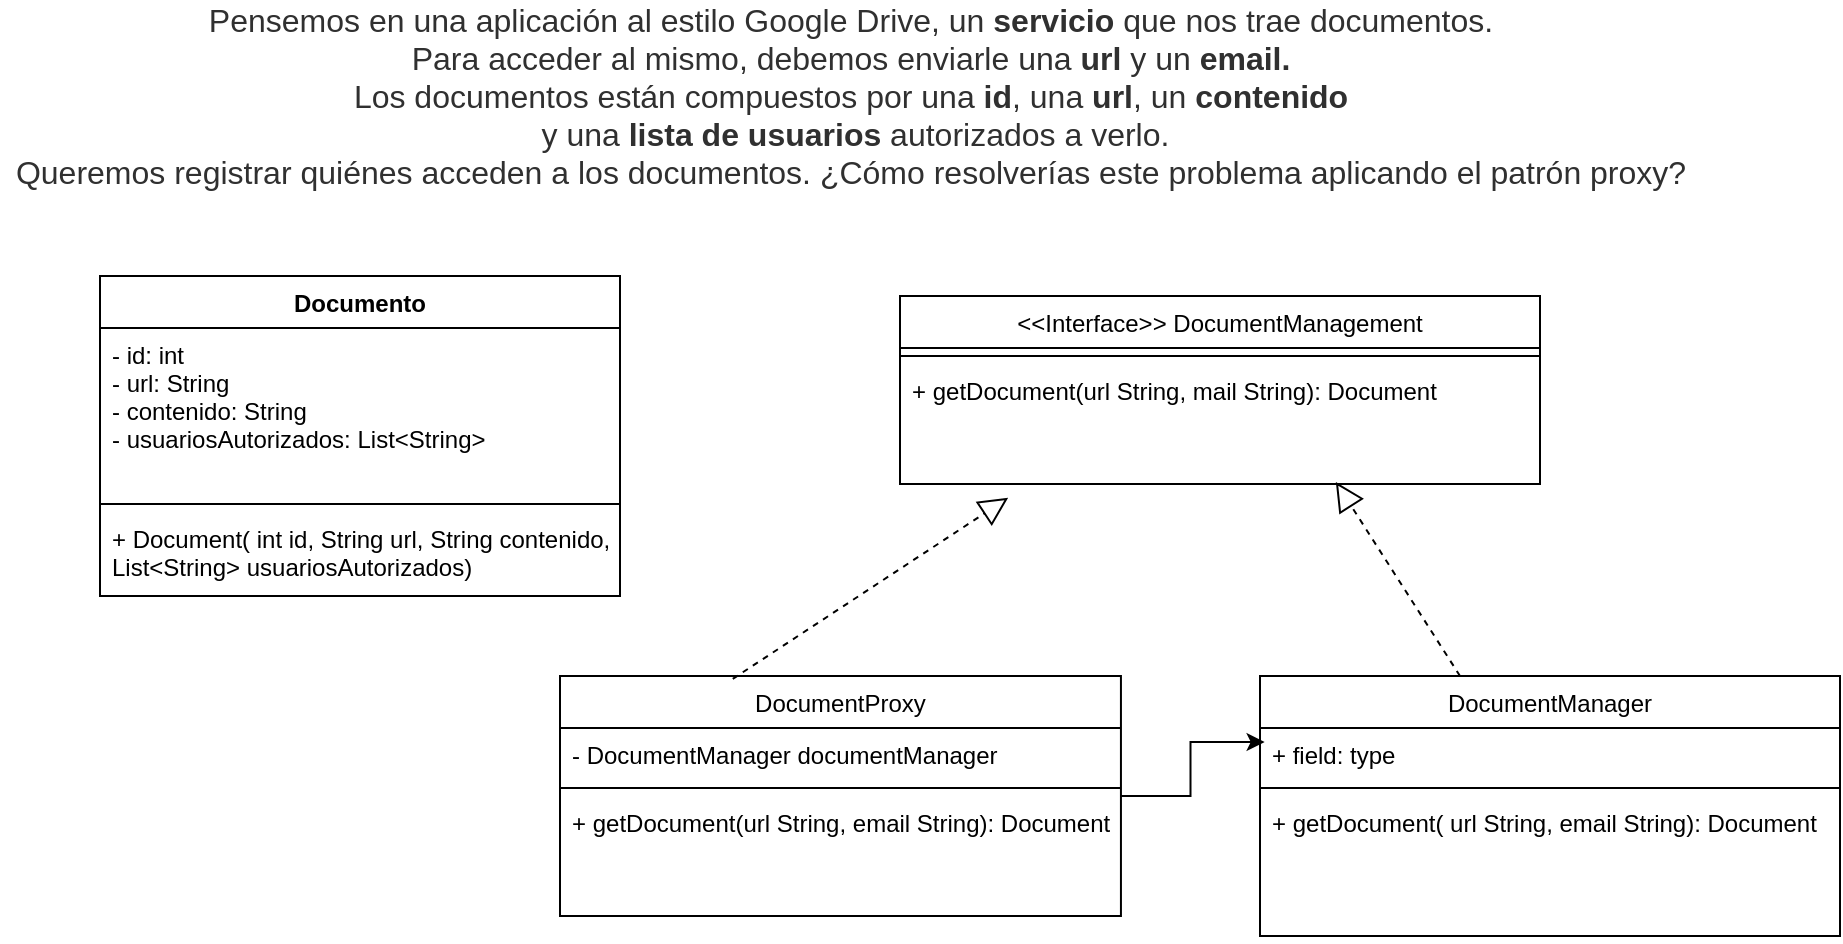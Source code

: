 <mxfile version="18.0.8" type="device"><diagram id="uddsHsrjqQHySO2nqUkw" name="Page-1"><mxGraphModel dx="1278" dy="547" grid="1" gridSize="10" guides="1" tooltips="1" connect="1" arrows="1" fold="1" page="1" pageScale="1" pageWidth="850" pageHeight="1100" math="0" shadow="0"><root><mxCell id="0"/><mxCell id="1" parent="0"/><mxCell id="McEEzNcRzw33bOvlOypH-1" value="&lt;span style=&quot;color: rgb(48, 48, 48); font-family: SourceSansPro, sans-serif; font-size: 16px; text-align: start;&quot;&gt;Pensemos en una aplicación al estilo Google Drive, un&amp;nbsp;&lt;/span&gt;&lt;strong style=&quot;color: rgb(48, 48, 48); font-family: SourceSansPro, sans-serif; font-size: 16px; text-align: start;&quot;&gt;servicio&lt;/strong&gt;&lt;span style=&quot;color: rgb(48, 48, 48); font-family: SourceSansPro, sans-serif; font-size: 16px; text-align: start;&quot;&gt;&amp;nbsp;que nos trae documentos.&lt;br&gt;&amp;nbsp;Para acceder al mismo, debemos enviarle una&amp;nbsp;&lt;/span&gt;&lt;strong style=&quot;color: rgb(48, 48, 48); font-family: SourceSansPro, sans-serif; font-size: 16px; text-align: start;&quot;&gt;url&lt;/strong&gt;&lt;span style=&quot;color: rgb(48, 48, 48); font-family: SourceSansPro, sans-serif; font-size: 16px; text-align: start;&quot;&gt;&amp;nbsp;y un&amp;nbsp;&lt;/span&gt;&lt;strong style=&quot;color: rgb(48, 48, 48); font-family: SourceSansPro, sans-serif; font-size: 16px; text-align: start;&quot;&gt;email.&lt;/strong&gt;&lt;span style=&quot;color: rgb(48, 48, 48); font-family: SourceSansPro, sans-serif; font-size: 16px; text-align: start;&quot;&gt;&amp;nbsp;&lt;br&gt;Los documentos están compuestos por una&amp;nbsp;&lt;/span&gt;&lt;strong style=&quot;color: rgb(48, 48, 48); font-family: SourceSansPro, sans-serif; font-size: 16px; text-align: start;&quot;&gt;id&lt;/strong&gt;&lt;span style=&quot;color: rgb(48, 48, 48); font-family: SourceSansPro, sans-serif; font-size: 16px; text-align: start;&quot;&gt;, una&amp;nbsp;&lt;/span&gt;&lt;strong style=&quot;color: rgb(48, 48, 48); font-family: SourceSansPro, sans-serif; font-size: 16px; text-align: start;&quot;&gt;url&lt;/strong&gt;&lt;span style=&quot;color: rgb(48, 48, 48); font-family: SourceSansPro, sans-serif; font-size: 16px; text-align: start;&quot;&gt;, un&amp;nbsp;&lt;/span&gt;&lt;strong style=&quot;color: rgb(48, 48, 48); font-family: SourceSansPro, sans-serif; font-size: 16px; text-align: start;&quot;&gt;contenido&lt;br&gt;&lt;/strong&gt;&lt;span style=&quot;color: rgb(48, 48, 48); font-family: SourceSansPro, sans-serif; font-size: 16px; text-align: start;&quot;&gt;&amp;nbsp;y una&amp;nbsp;&lt;/span&gt;&lt;strong style=&quot;color: rgb(48, 48, 48); font-family: SourceSansPro, sans-serif; font-size: 16px; text-align: start;&quot;&gt;lista de usuarios&lt;/strong&gt;&lt;span style=&quot;color: rgb(48, 48, 48); font-family: SourceSansPro, sans-serif; font-size: 16px; text-align: start;&quot;&gt;&amp;nbsp;autorizados a verlo. &lt;br&gt;Queremos registrar quiénes acceden a los documentos. ¿Cómo resolverías este problema aplicando el patrón proxy?&lt;/span&gt;" style="text;html=1;align=center;verticalAlign=middle;resizable=0;points=[];autosize=1;strokeColor=none;fillColor=none;" vertex="1" parent="1"><mxGeometry x="90" y="30" width="850" height="80" as="geometry"/></mxCell><mxCell id="McEEzNcRzw33bOvlOypH-2" value="&lt;&lt;Interface&gt;&gt; DocumentManagement" style="swimlane;fontStyle=0;align=center;verticalAlign=top;childLayout=stackLayout;horizontal=1;startSize=26;horizontalStack=0;resizeParent=1;resizeParentMax=0;resizeLast=0;collapsible=1;marginBottom=0;" vertex="1" parent="1"><mxGeometry x="540" y="170" width="320" height="94" as="geometry"/></mxCell><mxCell id="McEEzNcRzw33bOvlOypH-4" value="" style="line;strokeWidth=1;fillColor=none;align=left;verticalAlign=middle;spacingTop=-1;spacingLeft=3;spacingRight=3;rotatable=0;labelPosition=right;points=[];portConstraint=eastwest;" vertex="1" parent="McEEzNcRzw33bOvlOypH-2"><mxGeometry y="26" width="320" height="8" as="geometry"/></mxCell><mxCell id="McEEzNcRzw33bOvlOypH-5" value="+ getDocument(url String, mail String): Document" style="text;strokeColor=none;fillColor=none;align=left;verticalAlign=top;spacingLeft=4;spacingRight=4;overflow=hidden;rotatable=0;points=[[0,0.5],[1,0.5]];portConstraint=eastwest;" vertex="1" parent="McEEzNcRzw33bOvlOypH-2"><mxGeometry y="34" width="320" height="60" as="geometry"/></mxCell><mxCell id="McEEzNcRzw33bOvlOypH-16" style="edgeStyle=orthogonalEdgeStyle;rounded=0;orthogonalLoop=1;jettySize=auto;html=1;entryX=0.008;entryY=0.269;entryDx=0;entryDy=0;entryPerimeter=0;" edge="1" parent="1" source="McEEzNcRzw33bOvlOypH-6" target="McEEzNcRzw33bOvlOypH-13"><mxGeometry relative="1" as="geometry"/></mxCell><mxCell id="McEEzNcRzw33bOvlOypH-6" value="DocumentProxy" style="swimlane;fontStyle=0;align=center;verticalAlign=top;childLayout=stackLayout;horizontal=1;startSize=26;horizontalStack=0;resizeParent=1;resizeParentMax=0;resizeLast=0;collapsible=1;marginBottom=0;" vertex="1" parent="1"><mxGeometry x="370" y="360" width="280.47" height="120" as="geometry"/></mxCell><mxCell id="McEEzNcRzw33bOvlOypH-7" value="- DocumentManager documentManager" style="text;strokeColor=none;fillColor=none;align=left;verticalAlign=top;spacingLeft=4;spacingRight=4;overflow=hidden;rotatable=0;points=[[0,0.5],[1,0.5]];portConstraint=eastwest;" vertex="1" parent="McEEzNcRzw33bOvlOypH-6"><mxGeometry y="26" width="280.47" height="26" as="geometry"/></mxCell><mxCell id="McEEzNcRzw33bOvlOypH-8" value="" style="line;strokeWidth=1;fillColor=none;align=left;verticalAlign=middle;spacingTop=-1;spacingLeft=3;spacingRight=3;rotatable=0;labelPosition=right;points=[];portConstraint=eastwest;" vertex="1" parent="McEEzNcRzw33bOvlOypH-6"><mxGeometry y="52" width="280.47" height="8" as="geometry"/></mxCell><mxCell id="McEEzNcRzw33bOvlOypH-9" value="+ getDocument(url String, email String): Document" style="text;strokeColor=none;fillColor=none;align=left;verticalAlign=top;spacingLeft=4;spacingRight=4;overflow=hidden;rotatable=0;points=[[0,0.5],[1,0.5]];portConstraint=eastwest;" vertex="1" parent="McEEzNcRzw33bOvlOypH-6"><mxGeometry y="60" width="280.47" height="60" as="geometry"/></mxCell><mxCell id="McEEzNcRzw33bOvlOypH-11" value="" style="endArrow=block;dashed=1;endFill=0;endSize=12;html=1;rounded=0;entryX=0.169;entryY=1.115;entryDx=0;entryDy=0;entryPerimeter=0;exitX=0.308;exitY=0.012;exitDx=0;exitDy=0;exitPerimeter=0;" edge="1" parent="1" source="McEEzNcRzw33bOvlOypH-6" target="McEEzNcRzw33bOvlOypH-5"><mxGeometry width="160" relative="1" as="geometry"><mxPoint x="470" y="340" as="sourcePoint"/><mxPoint x="630" y="340" as="targetPoint"/></mxGeometry></mxCell><mxCell id="McEEzNcRzw33bOvlOypH-12" value="DocumentManager" style="swimlane;fontStyle=0;align=center;verticalAlign=top;childLayout=stackLayout;horizontal=1;startSize=26;horizontalStack=0;resizeParent=1;resizeParentMax=0;resizeLast=0;collapsible=1;marginBottom=0;" vertex="1" parent="1"><mxGeometry x="720" y="360" width="290" height="130" as="geometry"/></mxCell><mxCell id="McEEzNcRzw33bOvlOypH-13" value="+ field: type" style="text;strokeColor=none;fillColor=none;align=left;verticalAlign=top;spacingLeft=4;spacingRight=4;overflow=hidden;rotatable=0;points=[[0,0.5],[1,0.5]];portConstraint=eastwest;" vertex="1" parent="McEEzNcRzw33bOvlOypH-12"><mxGeometry y="26" width="290" height="26" as="geometry"/></mxCell><mxCell id="McEEzNcRzw33bOvlOypH-14" value="" style="line;strokeWidth=1;fillColor=none;align=left;verticalAlign=middle;spacingTop=-1;spacingLeft=3;spacingRight=3;rotatable=0;labelPosition=right;points=[];portConstraint=eastwest;" vertex="1" parent="McEEzNcRzw33bOvlOypH-12"><mxGeometry y="52" width="290" height="8" as="geometry"/></mxCell><mxCell id="McEEzNcRzw33bOvlOypH-15" value="+ getDocument( url String, email String): Document" style="text;strokeColor=none;fillColor=none;align=left;verticalAlign=top;spacingLeft=4;spacingRight=4;overflow=hidden;rotatable=0;points=[[0,0.5],[1,0.5]];portConstraint=eastwest;" vertex="1" parent="McEEzNcRzw33bOvlOypH-12"><mxGeometry y="60" width="290" height="70" as="geometry"/></mxCell><mxCell id="McEEzNcRzw33bOvlOypH-17" value="Documento" style="swimlane;fontStyle=1;align=center;verticalAlign=top;childLayout=stackLayout;horizontal=1;startSize=26;horizontalStack=0;resizeParent=1;resizeParentMax=0;resizeLast=0;collapsible=1;marginBottom=0;" vertex="1" parent="1"><mxGeometry x="140" y="160" width="260" height="160" as="geometry"/></mxCell><mxCell id="McEEzNcRzw33bOvlOypH-18" value="- id: int&#10;- url: String&#10;- contenido: String&#10;- usuariosAutorizados: List&lt;String&gt;" style="text;strokeColor=none;fillColor=none;align=left;verticalAlign=top;spacingLeft=4;spacingRight=4;overflow=hidden;rotatable=0;points=[[0,0.5],[1,0.5]];portConstraint=eastwest;" vertex="1" parent="McEEzNcRzw33bOvlOypH-17"><mxGeometry y="26" width="260" height="84" as="geometry"/></mxCell><mxCell id="McEEzNcRzw33bOvlOypH-19" value="" style="line;strokeWidth=1;fillColor=none;align=left;verticalAlign=middle;spacingTop=-1;spacingLeft=3;spacingRight=3;rotatable=0;labelPosition=right;points=[];portConstraint=eastwest;" vertex="1" parent="McEEzNcRzw33bOvlOypH-17"><mxGeometry y="110" width="260" height="8" as="geometry"/></mxCell><mxCell id="McEEzNcRzw33bOvlOypH-20" value="+ Document( int id, String url, String contenido,&#10;List&lt;String&gt; usuariosAutorizados)" style="text;strokeColor=none;fillColor=none;align=left;verticalAlign=top;spacingLeft=4;spacingRight=4;overflow=hidden;rotatable=0;points=[[0,0.5],[1,0.5]];portConstraint=eastwest;" vertex="1" parent="McEEzNcRzw33bOvlOypH-17"><mxGeometry y="118" width="260" height="42" as="geometry"/></mxCell><mxCell id="McEEzNcRzw33bOvlOypH-23" value="" style="endArrow=block;dashed=1;endFill=0;endSize=12;html=1;rounded=0;entryX=0.681;entryY=0.983;entryDx=0;entryDy=0;entryPerimeter=0;exitX=0.308;exitY=0.012;exitDx=0;exitDy=0;exitPerimeter=0;" edge="1" parent="1" target="McEEzNcRzw33bOvlOypH-5"><mxGeometry width="160" relative="1" as="geometry"><mxPoint x="820.005" y="360.0" as="sourcePoint"/><mxPoint x="957.7" y="269.46" as="targetPoint"/></mxGeometry></mxCell></root></mxGraphModel></diagram></mxfile>
